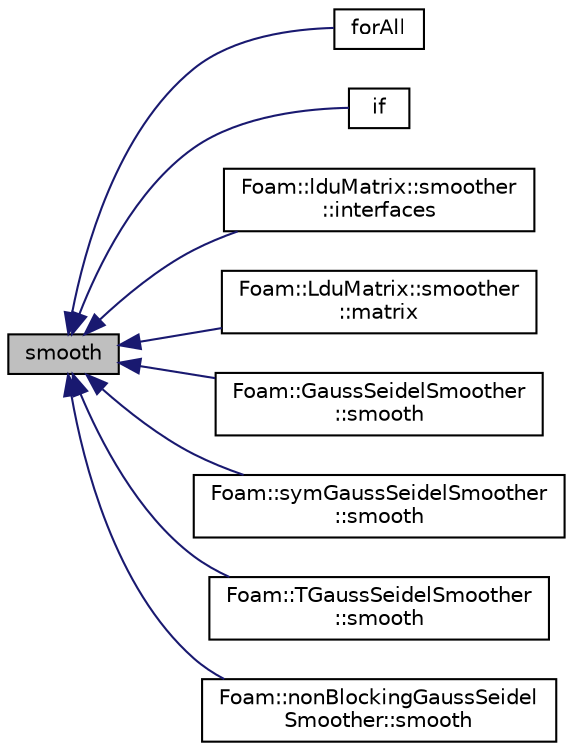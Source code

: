 digraph "smooth"
{
  bgcolor="transparent";
  edge [fontname="Helvetica",fontsize="10",labelfontname="Helvetica",labelfontsize="10"];
  node [fontname="Helvetica",fontsize="10",shape=record];
  rankdir="LR";
  Node1 [label="smooth",height=0.2,width=0.4,color="black", fillcolor="grey75", style="filled", fontcolor="black"];
  Node1 -> Node2 [dir="back",color="midnightblue",fontsize="10",style="solid",fontname="Helvetica"];
  Node2 [label="forAll",height=0.2,width=0.4,color="black",URL="$a03267.html#a3a6dfa236873b1e0df07a723bccf5222"];
  Node1 -> Node3 [dir="back",color="midnightblue",fontsize="10",style="solid",fontname="Helvetica"];
  Node3 [label="if",height=0.2,width=0.4,color="black",URL="$a03263.html#a8b7f998449b569bf0b55d8c54cbac3cc"];
  Node1 -> Node4 [dir="back",color="midnightblue",fontsize="10",style="solid",fontname="Helvetica"];
  Node4 [label="Foam::lduMatrix::smoother\l::interfaces",height=0.2,width=0.4,color="black",URL="$a02438.html#a154f979eccaf538c3609f8c895b97ada"];
  Node1 -> Node5 [dir="back",color="midnightblue",fontsize="10",style="solid",fontname="Helvetica"];
  Node5 [label="Foam::LduMatrix::smoother\l::matrix",height=0.2,width=0.4,color="black",URL="$a02437.html#a2a03fe48876fa543b5e8c081b3df056d"];
  Node1 -> Node6 [dir="back",color="midnightblue",fontsize="10",style="solid",fontname="Helvetica"];
  Node6 [label="Foam::GaussSeidelSmoother\l::smooth",height=0.2,width=0.4,color="black",URL="$a00924.html#a89d3f58013c5e3dc314d3ebbb8b49d33",tooltip="Smooth the solution for a given number of sweeps. "];
  Node1 -> Node7 [dir="back",color="midnightblue",fontsize="10",style="solid",fontname="Helvetica"];
  Node7 [label="Foam::symGaussSeidelSmoother\l::smooth",height=0.2,width=0.4,color="black",URL="$a02613.html#a89d3f58013c5e3dc314d3ebbb8b49d33",tooltip="Smooth the solution for a given number of sweeps. "];
  Node1 -> Node8 [dir="back",color="midnightblue",fontsize="10",style="solid",fontname="Helvetica"];
  Node8 [label="Foam::TGaussSeidelSmoother\l::smooth",height=0.2,width=0.4,color="black",URL="$a02668.html#a8fef521b69cffda29d66681f2c9df83e",tooltip="Smooth the solution for a given number of sweeps. "];
  Node1 -> Node9 [dir="back",color="midnightblue",fontsize="10",style="solid",fontname="Helvetica"];
  Node9 [label="Foam::nonBlockingGaussSeidel\lSmoother::smooth",height=0.2,width=0.4,color="black",URL="$a01656.html#a89d3f58013c5e3dc314d3ebbb8b49d33",tooltip="Smooth the solution for a given number of sweeps. "];
}
